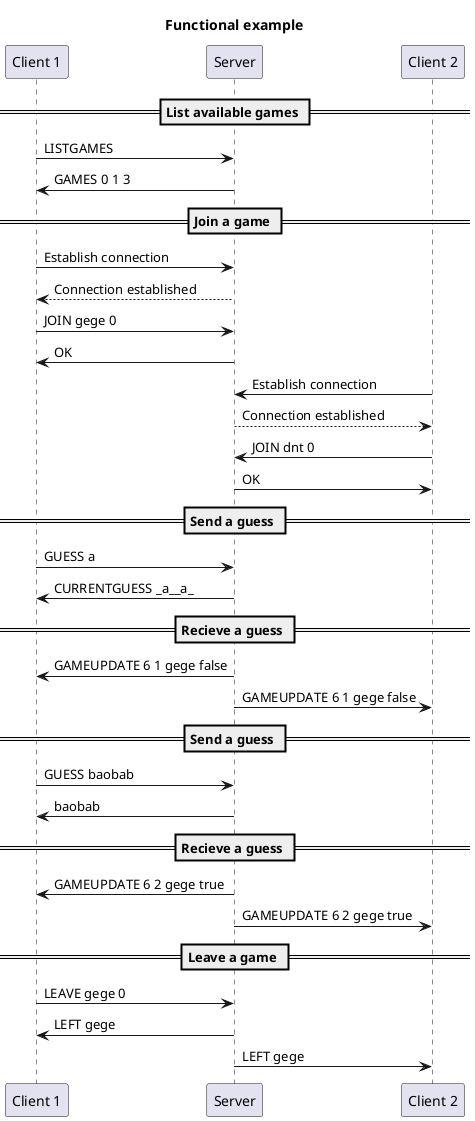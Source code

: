 @startuml functionalExample

title Functional example

participant "Client 1" as Client1
participant "Server" as Server
participant "Client 2" as Client2

== List available games ==
Client1->Server: LISTGAMES
Server->Client1: GAMES 0 1 3

== Join a game ==
Client1->Server: Establish connection
Server-->Client1: Connection established
Client1->Server: JOIN gege 0
Server->Client1: OK

Client2->Server: Establish connection
Server-->Client2: Connection established
Client2->Server: JOIN dnt 0
Server->Client2: OK

== Send a guess ==
Client1->Server: GUESS a
Server->Client1: CURRENTGUESS _a__a_

== Recieve a guess ==
Server->Client1: GAMEUPDATE 6 1 gege false
Server->Client2: GAMEUPDATE 6 1 gege false

== Send a guess ==
Client1->Server: GUESS baobab
Server->Client1: baobab

== Recieve a guess ==
Server->Client1: GAMEUPDATE 6 2 gege true
Server->Client2: GAMEUPDATE 6 2 gege true

== Leave a game ==
Client1->Server: LEAVE gege 0
Server->Client1: LEFT gege
Server->Client2: LEFT gege

@enduml
